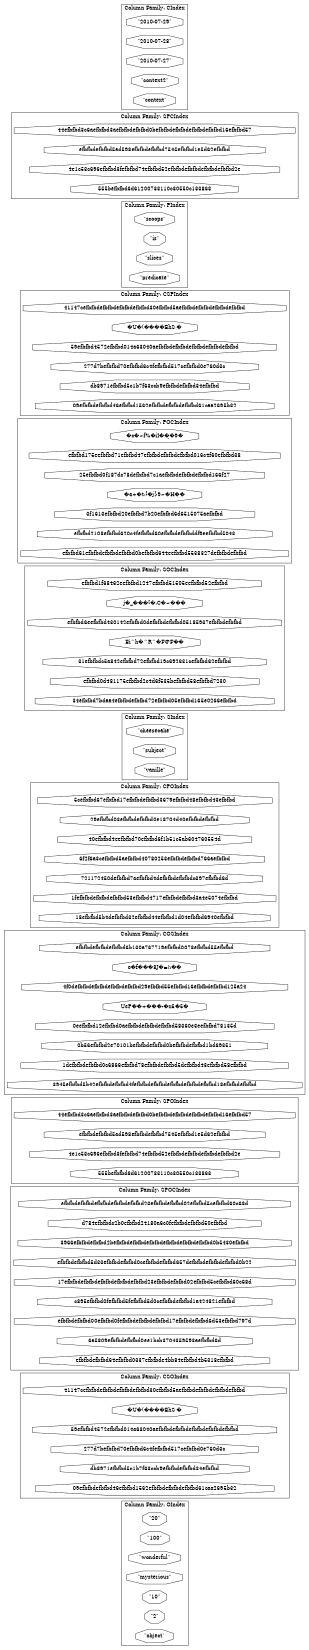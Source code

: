 digraph rdfspoc { rankdir=LR; size="11,11"; ranksep="4";subgraph cluster7430 { label="Column Family: OIndex";KEYSLICE7431 [label="\"20\"", shape=octagon];KEYSLICE7432 [label="\"100\"", shape=octagon];KEYSLICE7433 [label="\"wonderful\"", shape=octagon];KEYSLICE7434 [label="\"mysterious\"", shape=octagon];KEYSLICE7435 [label="\"10\"", shape=octagon];KEYSLICE7436 [label="\"2\"", shape=octagon];KEYSLICE7437 [label="\"object\"", shape=octagon];}subgraph cluster7438 { label="Column Family: CSOIndex";KEYSLICE7439 [label="41147cefbfbdefbfbdefbfbdefbfbd30efbfbd5aefbfbdefbfbdefbfbdefbfbd", shape=octagon];KEYSLICE7440 [label="�U�(����EhSۥ�", shape=octagon];KEYSLICE7441 [label="59efbfbd4572efbfbd014a63040aefbfbdefbfbdefbfbdefbfbdefbfbd", shape=octagon];KEYSLICE7442 [label="277d7befbfbd70efbfbd6c4fefbfbd517cefbfbd0e760d3c", shape=octagon];KEYSLICE7443 [label=db8971efbfbd5c1b7f63ccb9efbfbdefbfbd34efbfbd, shape=octagon];KEYSLICE7444 [label="09efbfbdefbfbd46efbfbd1562efbfbdefbfbdefbfbd61caa2695b32", shape=octagon];}subgraph cluster7445 { label="Column Family: SPOCIndex";KEYSLICE7446 [label=efbfbdefbfbdefbfbdefbfbdefbfbd23efbfbdefbfbd02efbfbd5cefbfbd60c68d, shape=octagon];KEYSLICE7447 [label=d784efbfbdc2b0efbfbd24180a6c0fefbfbdefbfbd50efbfbd, shape=octagon];KEYSLICE7448 [label="3966efbfbdefbfbd2befbfbdefbfbdefbfbdefbfbdefbfbdefbfbd0b5430efbfbd", shape=octagon];KEYSLICE7449 [label=efbfbdefbfbd5d33efbfbdefbfbd0cefbfbdefbfbd657defbfbdefbfbdefbfbd0b22, shape=octagon];KEYSLICE7450 [label="17efbfbdefbfbdefbfbdefbfbdefbfbd23efbfbdefbfbd02efbfbd5cefbfbd60c68d", shape=octagon];KEYSLICE7451 [label=c895efbfbd0fefbfbd5fefbfbd5d0cefbfbdefbfbd1a424821efbfbd, shape=octagon];KEYSLICE7452 [label=efbfbdefbfbd00efbfbd0fefbfbdefbfbdefbfbd17efbfbdefbfbd6d53efbfbd797d, shape=octagon];KEYSLICE7453 [label="6a5809efbfbdefbfbd0ee1bcb3704359593aefbfbd6d", shape=octagon];KEYSLICE7454 [label=efbfbdefbfbd64efbfbd0337efbfbde4bb84efbfbd4b5318efbfbd, shape=octagon];}subgraph cluster7455 { label="Column Family: SPOIndex";KEYSLICE7456 [label="44efbfbd3c6aefbfbd3aefbfbdefbfbd0befbfbdefbfbdefbfbdefbfbd16efbfbd57", shape=octagon];KEYSLICE7457 [label=efbfbdefbfbd5ad598efbfbdefbfbd7545efbfbd1e5d62efbfbd, shape=octagon];KEYSLICE7458 [label="4e1c53c696efbfbd3fefbfbd74efbfbd52efbfbdefbfbdefbfbdefbfbd2e", shape=octagon];KEYSLICE7459 [label="555befbfbd6d61200733110c30550c133863", shape=octagon];}subgraph cluster7460 { label="Column Family: COSIndex";KEYSLICE7461 [label=efbfbdefbfbdefbfbd6b130a767719efbfbd0078efbfbd55efbfbd, shape=octagon];KEYSLICE7462 [label="o�f���8J�=հ��", shape=octagon];KEYSLICE7463 [label="4f0defbfbdefbfbdefbfbdefbfbd29efbfbd55efbfbd16efbfbdefbfbd125a24", shape=octagon];KEYSLICE7464 [label="UeP��+���-�x5�5�", shape=octagon];KEYSLICE7465 [label="0eefbfbd12efbfbd0aefbfbdefbfbdefbfbd58360e3eefbfbd78135d", shape=octagon];KEYSLICE7466 [label="0b56efbfbd2e70101befbfbdefbfbd0befbfbdefbfbd1bd69351", shape=octagon];KEYSLICE7467 [label="1defbfbdefbfbd0c6866efbfbd78efbfbdefbfbd5defbfbd43efbfbd58efbfbd", shape=octagon];KEYSLICE7468 [label="3945efbfbd5b42efbfbdefbfbd4fefbfbdefbfbdefbfbdefbfbdefbfbd18efbfbdefbfbd", shape=octagon];}subgraph cluster7469 { label="Column Family: CPOIndex";KEYSLICE7470 [label="5cefbfbd67efbfbd17efbfbdefbfbd3679efbfbd48efbfbd43efbfbd", shape=octagon];KEYSLICE7471 [label="29efbfbd03efbfbdefbfbd0e18704d40efbfbdefbfbd", shape=octagon];KEYSLICE7472 [label="40efbfbd4eefbfbd70efbfbd6f1b51c5ab604760554d", shape=octagon];KEYSLICE7473 [label="6f2f6a3cefbfbd5aefbfbd40780253efbfbdefbfbd766aefbfbd", shape=octagon];KEYSLICE7474 [label="721172450defbfbd7aefbfbd4defbfbdefbfbdc397efbfbd6d", shape=octagon];KEYSLICE7475 [label="1fefbfbdefbfbdefbfbd53efbfbd4717efbfbdefbfbd3a4e5074efbfbd", shape=octagon];KEYSLICE7476 [label="18efbfbd5b4defbfbd32efbfbd44efbfbd1d04efbfbd6940efbfbd", shape=octagon];}subgraph cluster7477 { label="Column Family: SIndex";KEYSLICE7478 [label="\"cheesecake\"", shape=octagon];KEYSLICE7479 [label="\"subject\"", shape=octagon];KEYSLICE7480 [label="\"vanille\"", shape=octagon];}subgraph cluster7481 { label="Column Family: SOCIndex";KEYSLICE7482 [label=efbfbd1f68462eefbfbd1247efbfbd51505eefbfbd52efbfbd, shape=octagon];KEYSLICE7483 [label="j�_���[�:C�~���", shape=octagon];KEYSLICE7484 [label=efbfbd6eefbfbd430142efbfbd0defbfbdefbfbd05185937efbfbdefbfbd, shape=octagon];KEYSLICE7485 [label="Ei^h�^R^�F@F��", shape=octagon];KEYSLICE7486 [label="31efbfbdc5a842efbfbd72efbfbd19c692631cefbfbd62efbfbd", shape=octagon];KEYSLICE7487 [label=efbfbd0d481175efbfbd2c4d6f535befbfbd58efbfbd7230, shape=octagon];KEYSLICE7488 [label="34efbfbd7bdaa4efbfbdefbfbd72efbfbd05efbfbd165e0266efbfbd", shape=octagon];}subgraph cluster7489 { label="Column Family: POCIndex";KEYSLICE7490 [label="�c�~f%�iI��̞�9�", shape=octagon];KEYSLICE7491 [label=efbfbd175eefbfbd71efbfbd47efbfbdefbfbdefbfbd016c4f60efbfbd38, shape=octagon];KEYSLICE7492 [label="25efbfbd0f187dc78defbfbd7c1aefbfbdefbfbdefbfbd166f27", shape=octagon];KEYSLICE7493 [label="�a+�t:[�j}9~�H��", shape=octagon];KEYSLICE7494 [label="3f1613efbfbd20efbfbd7b20efbfbd6d6515075aefbfbd", shape=octagon];KEYSLICE7495 [label=efbfbd2108efbfbd620c4fefbfbd60efbfbdefbfbddf9eefbfbd5043, shape=octagon];KEYSLICE7496 [label=efbfbd61efbfbdefbfbdefbfbd0befbfbd644eefbfbd5538327defbfbdefbfbd, shape=octagon];}subgraph cluster7497 { label="Column Family: CSPIndex";KEYSLICE7498 [label="41147cefbfbdefbfbdefbfbdefbfbd30efbfbd5aefbfbdefbfbdefbfbdefbfbd", shape=octagon];KEYSLICE7499 [label="�U�(����EhSۥ�", shape=octagon];KEYSLICE7500 [label="59efbfbd4572efbfbd014a63040aefbfbdefbfbdefbfbdefbfbdefbfbd", shape=octagon];KEYSLICE7501 [label="277d7befbfbd70efbfbd6c4fefbfbd517cefbfbd0e760d3c", shape=octagon];KEYSLICE7502 [label=db8971efbfbd5c1b7f63ccb9efbfbdefbfbd34efbfbd, shape=octagon];KEYSLICE7503 [label="09efbfbdefbfbd46efbfbd1562efbfbdefbfbdefbfbd61caa2695b32", shape=octagon];}subgraph cluster7504 { label="Column Family: PIndex";KEYSLICE7505 [label="\"scoops\"", shape=octagon];KEYSLICE7506 [label="\"is\"", shape=octagon];KEYSLICE7507 [label="\"slices\"", shape=octagon];KEYSLICE7508 [label="\"predicate\"", shape=octagon];}subgraph cluster7509 { label="Column Family: SPCIndex";KEYSLICE7510 [label="44efbfbd3c6aefbfbd3aefbfbdefbfbd0befbfbdefbfbdefbfbdefbfbd16efbfbd57", shape=octagon];KEYSLICE7511 [label=efbfbdefbfbd5ad598efbfbdefbfbd7545efbfbd1e5d62efbfbd, shape=octagon];KEYSLICE7512 [label="4e1c53c696efbfbd3fefbfbd74efbfbd52efbfbdefbfbdefbfbdefbfbd2e", shape=octagon];KEYSLICE7513 [label="555befbfbd6d61200733110c30550c133863", shape=octagon];}subgraph cluster7514 { label="Column Family: CIndex";KEYSLICE7515 [label="\"2010-07-29\"", shape=octagon];KEYSLICE7516 [label="\"2010-07-28\"", shape=octagon];KEYSLICE7517 [label="\"2010-07-27\"", shape=octagon];KEYSLICE7518 [label="\"context2\"", shape=octagon];KEYSLICE7519 [label="\"context\"", shape=octagon];}}